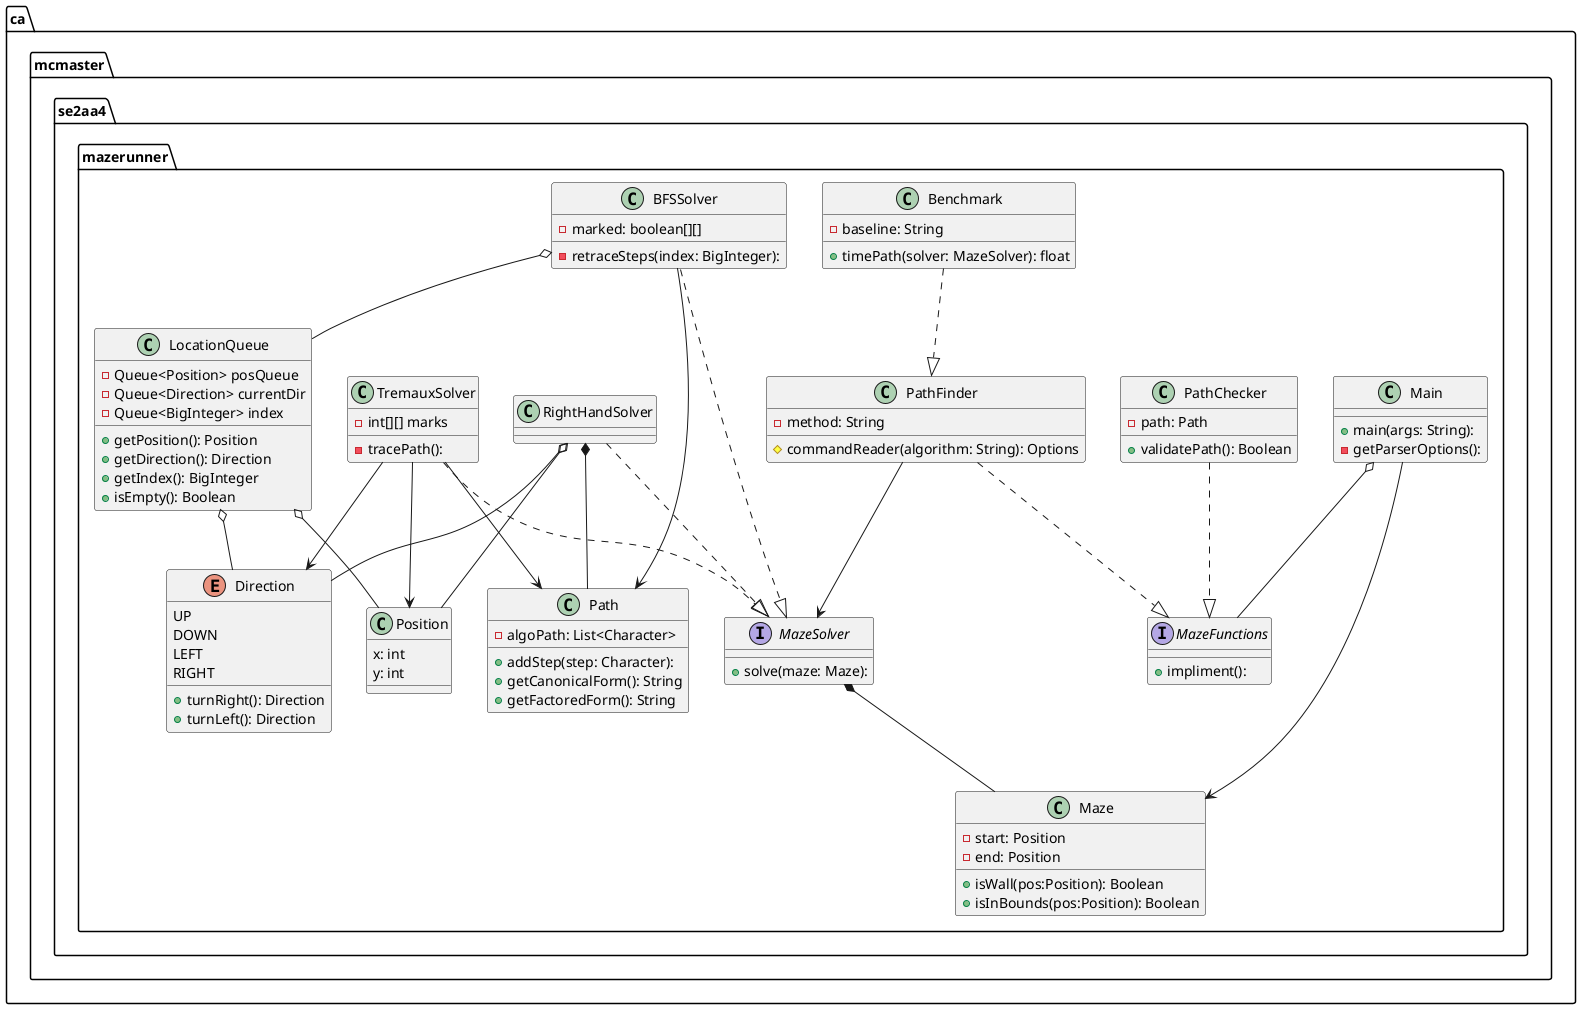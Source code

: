 @startuml myMazeRunner
package "ca.mcmaster.se2aa4.mazerunner" {
    enum Direction {
        UP
        DOWN
        LEFT
        RIGHT
        +turnRight(): Direction
        +turnLeft(): Direction
    }

    interface MazeFunctions {
        +impliment():
    }

    class Benchmark {
        -baseline: String
        +timePath(solver: MazeSolver): float
    }   

    class PathFinder {
        -method: String
        #commandReader(algorithm: String): Options
    }

    class PathChecker{
        -path: Path
        +validatePath(): Boolean
    }

    class LocationQueue {
        -Queue<Position> posQueue
        -Queue<Direction> currentDir
        -Queue<BigInteger> index
        +getPosition(): Position
        +getDirection(): Direction
        +getIndex(): BigInteger
        +isEmpty(): Boolean
    }

    class Position {
        x: int
        y: int
    }

    class Path {
        -algoPath: List<Character>
        +addStep(step: Character):
        +getCanonicalForm(): String
        +getFactoredForm(): String
    }
    
    class BFSSolver{
        -marked: boolean[][]
        -retraceSteps(index: BigInteger):
    } 
    
    class Main{
        +main(args: String):
        -getParserOptions():
    }

    interface MazeSolver{
        +solve(maze: Maze):
    }

    class RightHandSolver{}
    
    class TremauxSolver{
        -int[][] marks
        -tracePath():
    }

    class Maze {
        -start: Position
        -end: Position
        +isWall(pos:Position): Boolean
        +isInBounds(pos:Position): Boolean
    }

}


Main --> Maze

Benchmark ..|> PathFinder
PathFinder ..|> MazeFunctions
PathChecker ..|> MazeFunctions

PathFinder --> MazeSolver



BFSSolver ..|> MazeSolver
RightHandSolver ..|> MazeSolver
TremauxSolver ..|> MazeSolver

MazeSolver *-- Maze

Main o-- MazeFunctions


LocationQueue o-- Position
LocationQueue o-- Direction

BFSSolver o-- LocationQueue
BFSSolver --> Path

TremauxSolver --> Path
TremauxSolver --> Direction
TremauxSolver --> Position

RightHandSolver *-- Path
RightHandSolver o-- Direction
RightHandSolver o-- Position


@enduml